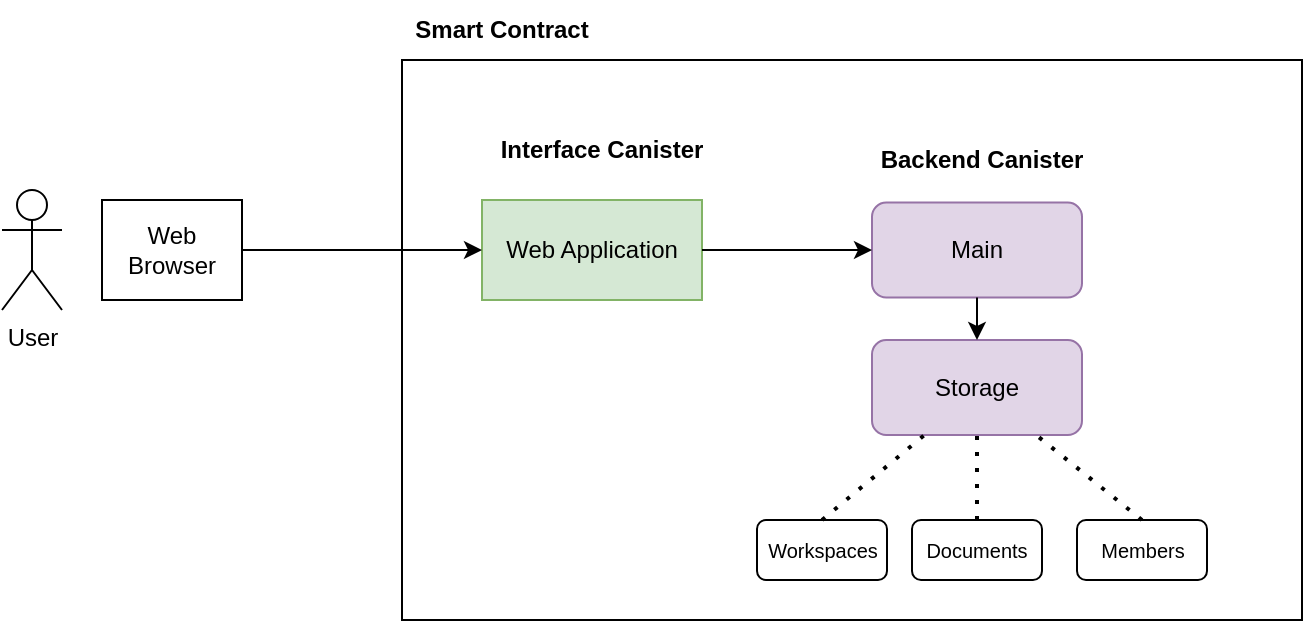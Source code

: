 <mxfile version="20.0.1" type="device"><diagram id="cGpD130gcxS-TiX9ZW1l" name="Page-1"><mxGraphModel dx="1001" dy="709" grid="1" gridSize="10" guides="1" tooltips="1" connect="1" arrows="1" fold="1" page="1" pageScale="1" pageWidth="827" pageHeight="1169" math="0" shadow="0"><root><mxCell id="0"/><mxCell id="1" parent="0"/><mxCell id="LUeWP6GsCZn4XyTtl1i_-9" value="" style="rounded=0;whiteSpace=wrap;html=1;" parent="1" vertex="1"><mxGeometry x="260" y="90" width="450" height="280" as="geometry"/></mxCell><mxCell id="LUeWP6GsCZn4XyTtl1i_-2" value="User" style="shape=umlActor;verticalLabelPosition=bottom;verticalAlign=top;html=1;outlineConnect=0;" parent="1" vertex="1"><mxGeometry x="60" y="155" width="30" height="60" as="geometry"/></mxCell><mxCell id="LUeWP6GsCZn4XyTtl1i_-3" value="Web Application" style="rounded=0;whiteSpace=wrap;html=1;fillColor=#d5e8d4;strokeColor=#82b366;" parent="1" vertex="1"><mxGeometry x="300" y="160" width="110" height="50" as="geometry"/></mxCell><mxCell id="LUeWP6GsCZn4XyTtl1i_-4" value="Main" style="rounded=1;whiteSpace=wrap;html=1;fillColor=#e1d5e7;strokeColor=#9673a6;" parent="1" vertex="1"><mxGeometry x="495" y="161.25" width="105" height="47.5" as="geometry"/></mxCell><mxCell id="LUeWP6GsCZn4XyTtl1i_-6" value="&lt;b&gt;Interface Canister&lt;/b&gt;" style="text;html=1;strokeColor=none;fillColor=none;align=center;verticalAlign=middle;whiteSpace=wrap;rounded=0;" parent="1" vertex="1"><mxGeometry x="300" y="120" width="120" height="30" as="geometry"/></mxCell><mxCell id="LUeWP6GsCZn4XyTtl1i_-7" value="&lt;b&gt;Backend Canister&lt;/b&gt;" style="text;html=1;strokeColor=none;fillColor=none;align=center;verticalAlign=middle;whiteSpace=wrap;rounded=0;" parent="1" vertex="1"><mxGeometry x="490" y="125" width="120" height="30" as="geometry"/></mxCell><mxCell id="LUeWP6GsCZn4XyTtl1i_-10" value="&lt;b&gt;Smart Contract&lt;/b&gt;" style="text;html=1;strokeColor=none;fillColor=none;align=center;verticalAlign=middle;whiteSpace=wrap;rounded=0;" parent="1" vertex="1"><mxGeometry x="250" y="60" width="120" height="30" as="geometry"/></mxCell><mxCell id="LUeWP6GsCZn4XyTtl1i_-11" value="Web Browser" style="rounded=0;whiteSpace=wrap;html=1;" parent="1" vertex="1"><mxGeometry x="110" y="160" width="70" height="50" as="geometry"/></mxCell><mxCell id="LUeWP6GsCZn4XyTtl1i_-12" value="" style="endArrow=classic;html=1;rounded=0;exitX=1;exitY=0.5;exitDx=0;exitDy=0;" parent="1" source="LUeWP6GsCZn4XyTtl1i_-11" target="LUeWP6GsCZn4XyTtl1i_-3" edge="1"><mxGeometry width="50" height="50" relative="1" as="geometry"><mxPoint x="410" y="330" as="sourcePoint"/><mxPoint x="460" y="280" as="targetPoint"/></mxGeometry></mxCell><mxCell id="LUeWP6GsCZn4XyTtl1i_-14" value="" style="endArrow=classic;html=1;rounded=0;exitX=1;exitY=0.5;exitDx=0;exitDy=0;entryX=0;entryY=0.5;entryDx=0;entryDy=0;" parent="1" source="LUeWP6GsCZn4XyTtl1i_-3" target="LUeWP6GsCZn4XyTtl1i_-4" edge="1"><mxGeometry width="50" height="50" relative="1" as="geometry"><mxPoint x="410" y="330" as="sourcePoint"/><mxPoint x="460" y="280" as="targetPoint"/></mxGeometry></mxCell><mxCell id="LUeWP6GsCZn4XyTtl1i_-18" value="Storage" style="rounded=1;whiteSpace=wrap;html=1;fillColor=#e1d5e7;strokeColor=#9673a6;" parent="1" vertex="1"><mxGeometry x="495" y="230" width="105" height="47.5" as="geometry"/></mxCell><mxCell id="LUeWP6GsCZn4XyTtl1i_-19" value="" style="endArrow=classic;html=1;rounded=0;entryX=0.5;entryY=0;entryDx=0;entryDy=0;exitX=0.5;exitY=1;exitDx=0;exitDy=0;" parent="1" source="LUeWP6GsCZn4XyTtl1i_-4" target="LUeWP6GsCZn4XyTtl1i_-18" edge="1"><mxGeometry width="50" height="50" relative="1" as="geometry"><mxPoint x="410" y="330" as="sourcePoint"/><mxPoint x="460" y="280" as="targetPoint"/></mxGeometry></mxCell><mxCell id="_euwm2-HC6gM8EPVZJbs-1" value="Workspaces" style="rounded=1;whiteSpace=wrap;html=1;fontSize=10;" vertex="1" parent="1"><mxGeometry x="437.5" y="320" width="65" height="30" as="geometry"/></mxCell><mxCell id="_euwm2-HC6gM8EPVZJbs-2" value="Documents" style="rounded=1;whiteSpace=wrap;html=1;fontSize=10;" vertex="1" parent="1"><mxGeometry x="515" y="320" width="65" height="30" as="geometry"/></mxCell><mxCell id="_euwm2-HC6gM8EPVZJbs-3" value="Members" style="rounded=1;whiteSpace=wrap;html=1;fontSize=10;" vertex="1" parent="1"><mxGeometry x="597.5" y="320" width="65" height="30" as="geometry"/></mxCell><mxCell id="_euwm2-HC6gM8EPVZJbs-5" value="" style="endArrow=none;dashed=1;html=1;dashPattern=1 3;strokeWidth=2;rounded=0;fontSize=10;exitX=0.5;exitY=0;exitDx=0;exitDy=0;entryX=0.25;entryY=1;entryDx=0;entryDy=0;" edge="1" parent="1" source="_euwm2-HC6gM8EPVZJbs-1" target="LUeWP6GsCZn4XyTtl1i_-18"><mxGeometry width="50" height="50" relative="1" as="geometry"><mxPoint x="490" y="327.5" as="sourcePoint"/><mxPoint x="540" y="277.5" as="targetPoint"/></mxGeometry></mxCell><mxCell id="_euwm2-HC6gM8EPVZJbs-6" value="" style="endArrow=none;dashed=1;html=1;dashPattern=1 3;strokeWidth=2;rounded=0;fontSize=10;exitX=0.5;exitY=0;exitDx=0;exitDy=0;entryX=0.5;entryY=1;entryDx=0;entryDy=0;" edge="1" parent="1" source="_euwm2-HC6gM8EPVZJbs-2" target="LUeWP6GsCZn4XyTtl1i_-18"><mxGeometry width="50" height="50" relative="1" as="geometry"><mxPoint x="480" y="330" as="sourcePoint"/><mxPoint x="550" y="287.5" as="targetPoint"/></mxGeometry></mxCell><mxCell id="_euwm2-HC6gM8EPVZJbs-7" value="" style="endArrow=none;dashed=1;html=1;dashPattern=1 3;strokeWidth=2;rounded=0;fontSize=10;exitX=0.5;exitY=0;exitDx=0;exitDy=0;" edge="1" parent="1" source="_euwm2-HC6gM8EPVZJbs-3" target="LUeWP6GsCZn4XyTtl1i_-18"><mxGeometry width="50" height="50" relative="1" as="geometry"><mxPoint x="557.5" y="330" as="sourcePoint"/><mxPoint x="550" y="290" as="targetPoint"/></mxGeometry></mxCell></root></mxGraphModel></diagram></mxfile>